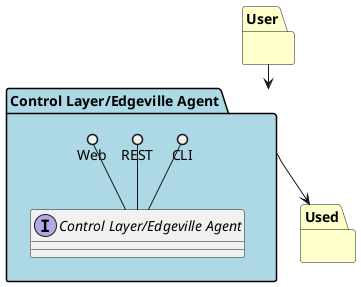 @startuml

package "User" #ffffcc {

}

package "Used" #ffffcc {

}

package "Control Layer/Edgeville Agent" #lightblue {

    interface "Control Layer/Edgeville Agent" {
    }

    CLI ()-- "Control Layer/Edgeville Agent"
    REST ()-- "Control Layer/Edgeville Agent"
    Web ()-- "Control Layer/Edgeville Agent"
}

User --> "Control Layer/Edgeville Agent"
"Control Layer/Edgeville Agent" --> Used

@enduml
